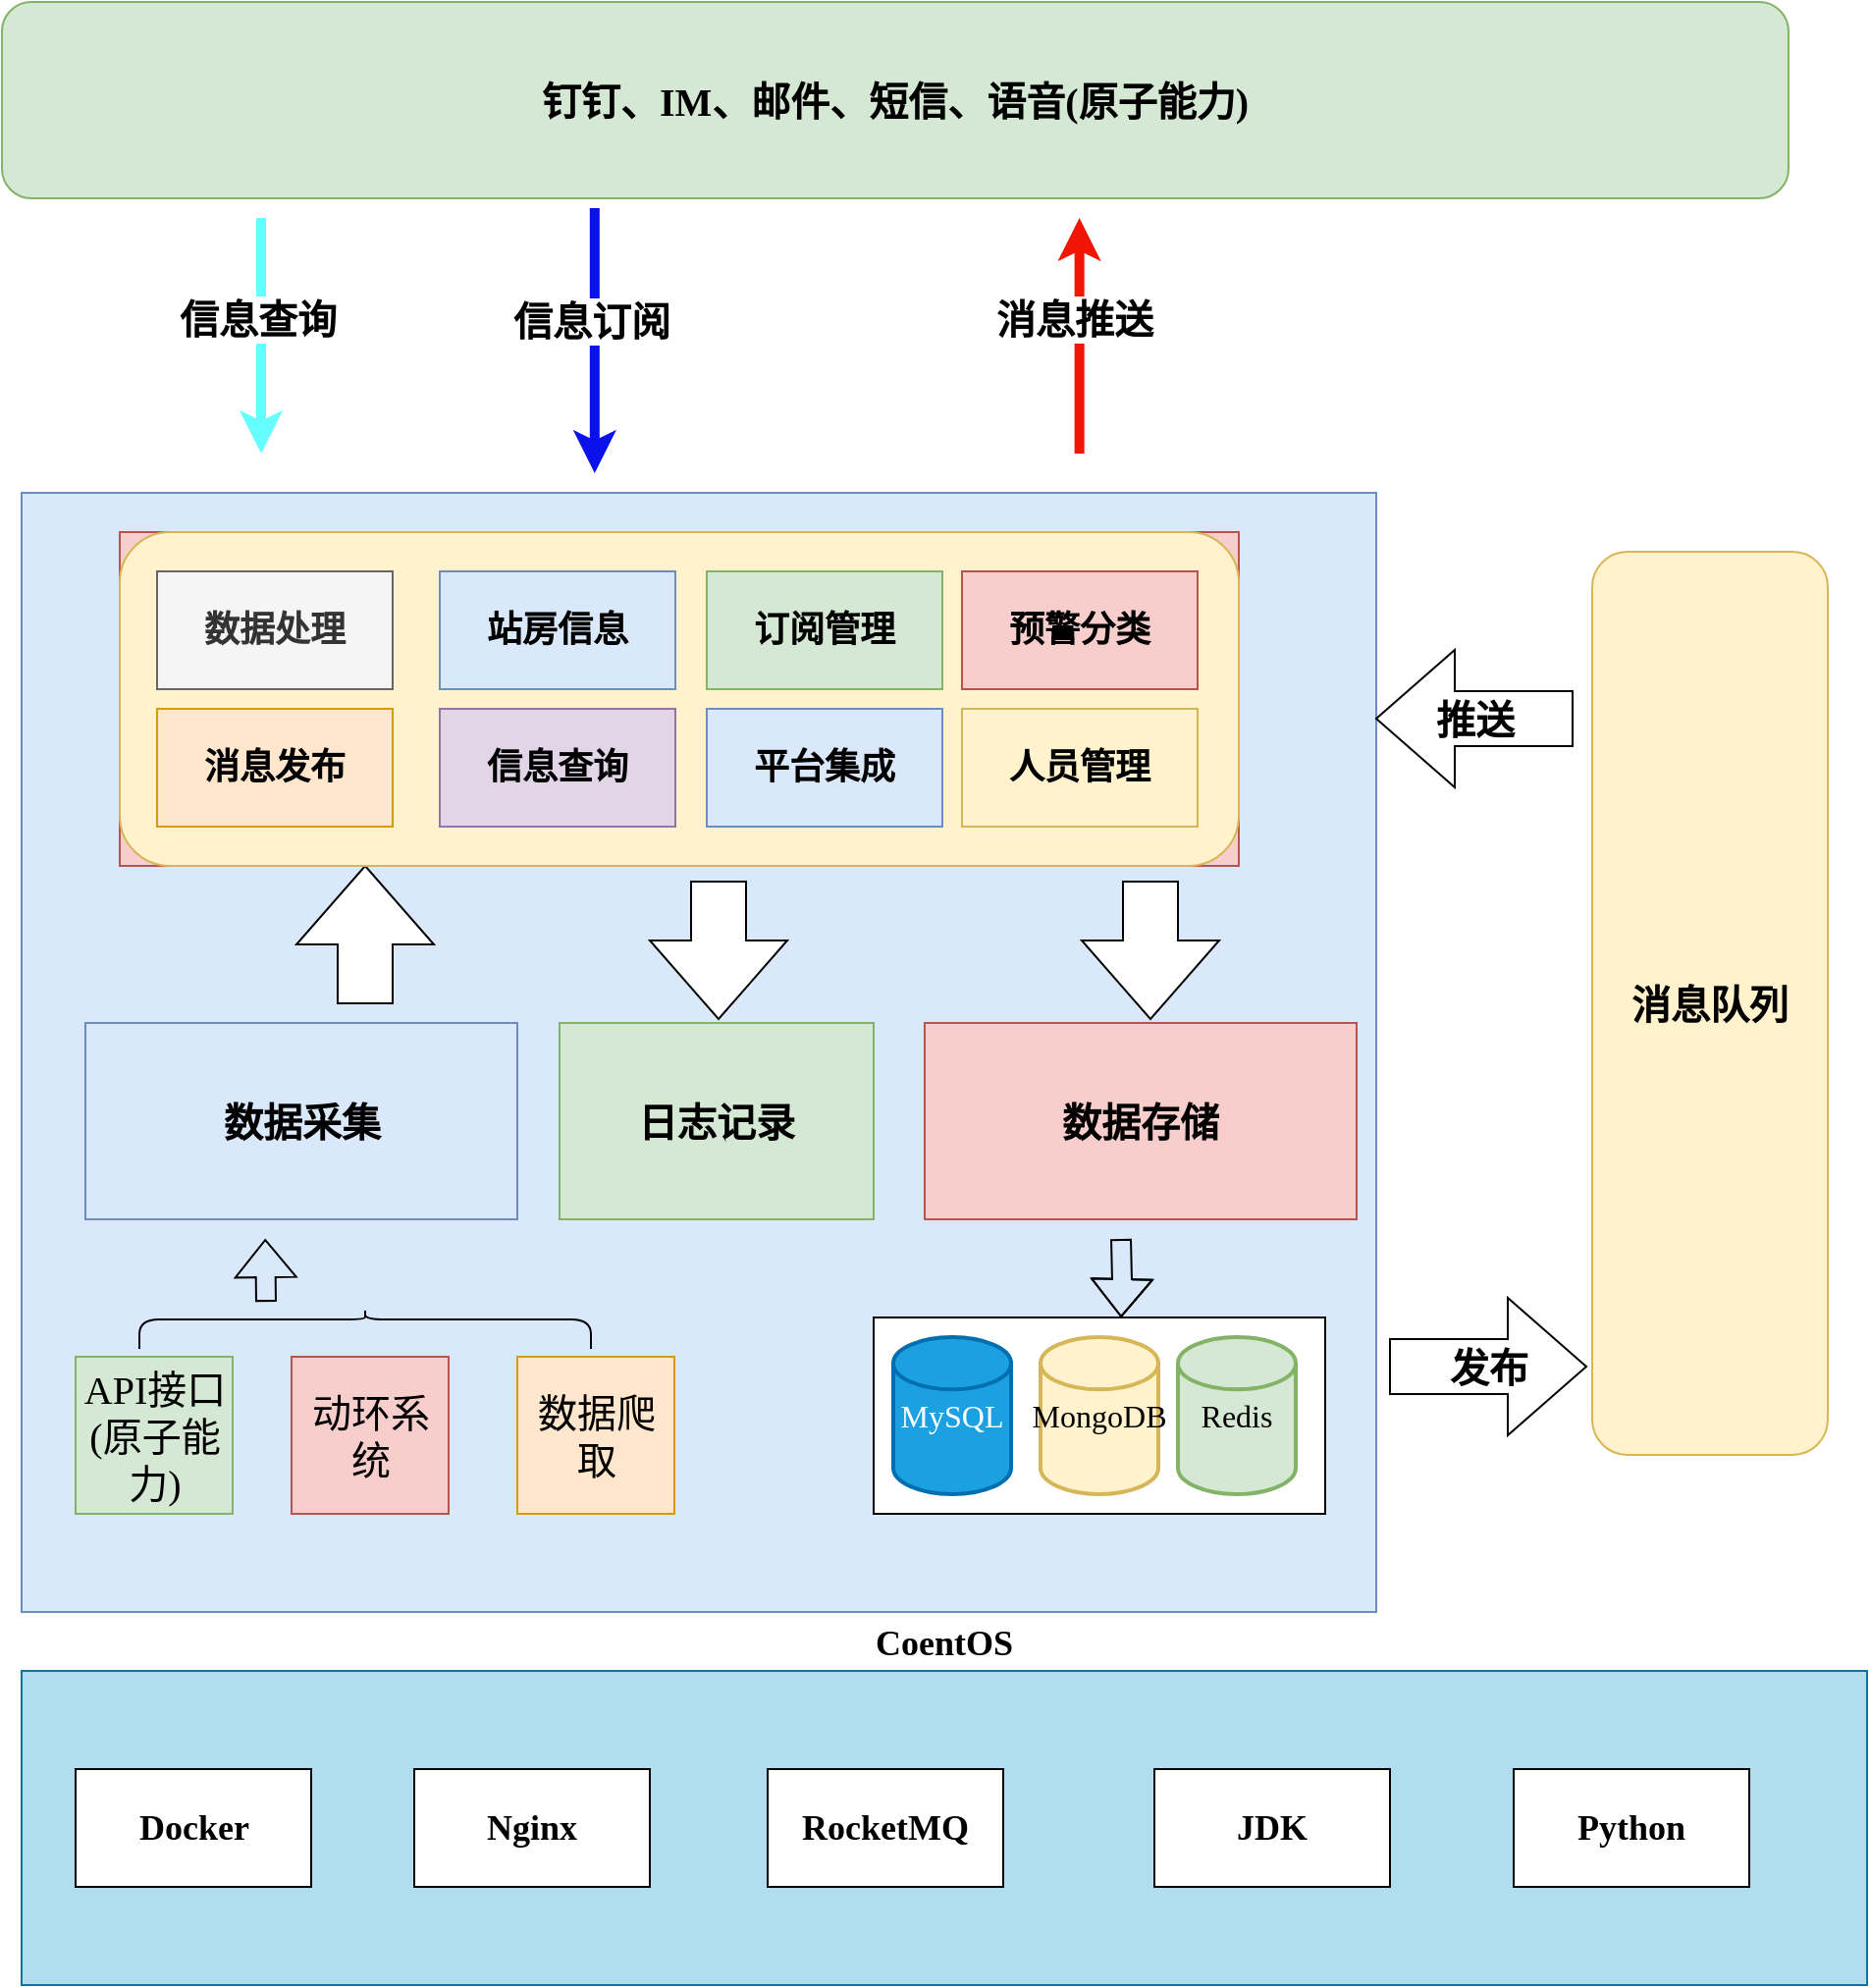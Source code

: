 <mxfile version="21.6.6" type="github">
  <diagram name="第 1 页" id="O3S1kndeIeVUOSqr3HUG">
    <mxGraphModel dx="1434" dy="768" grid="1" gridSize="10" guides="1" tooltips="1" connect="1" arrows="1" fold="1" page="1" pageScale="1" pageWidth="827" pageHeight="1169" math="0" shadow="0">
      <root>
        <mxCell id="0" />
        <mxCell id="1" parent="0" />
        <mxCell id="20j8uFJAiAJIcvfE-GCa-62" value="" style="rounded=0;whiteSpace=wrap;html=1;fillColor=#dae8fc;strokeColor=#6c8ebf;" parent="1" vertex="1">
          <mxGeometry x="292" y="528" width="690" height="570" as="geometry" />
        </mxCell>
        <mxCell id="20j8uFJAiAJIcvfE-GCa-51" style="edgeStyle=orthogonalEdgeStyle;rounded=0;orthogonalLoop=1;jettySize=auto;html=1;strokeWidth=5;strokeColor=#f01505;" parent="1" edge="1">
          <mxGeometry relative="1" as="geometry">
            <mxPoint x="830.82" y="388" as="targetPoint" />
            <mxPoint x="830.82" y="508" as="sourcePoint" />
          </mxGeometry>
        </mxCell>
        <mxCell id="20j8uFJAiAJIcvfE-GCa-52" value="消息推送" style="edgeLabel;html=1;align=center;verticalAlign=middle;resizable=0;points=[];fontFamily=仿宋;fontSize=20;fontStyle=1" parent="20j8uFJAiAJIcvfE-GCa-51" vertex="1" connectable="0">
          <mxGeometry x="0.155" y="3" relative="1" as="geometry">
            <mxPoint as="offset" />
          </mxGeometry>
        </mxCell>
        <mxCell id="20j8uFJAiAJIcvfE-GCa-22" value="消息队列" style="rounded=1;whiteSpace=wrap;html=1;horizontal=1;fontFamily=仿宋;fontSize=20;fontStyle=1;fillColor=#fff2cc;strokeColor=#d6b656;" parent="1" vertex="1">
          <mxGeometry x="1092" y="558" width="120" height="460" as="geometry" />
        </mxCell>
        <mxCell id="20j8uFJAiAJIcvfE-GCa-48" style="edgeStyle=orthogonalEdgeStyle;rounded=0;orthogonalLoop=1;jettySize=auto;html=1;labelBackgroundColor=#FF3333;strokeColor=#66FFFF;fontStyle=0;fontSize=14;strokeWidth=5;" parent="1" edge="1">
          <mxGeometry relative="1" as="geometry">
            <mxPoint x="414" y="508" as="targetPoint" />
            <mxPoint x="414" y="388" as="sourcePoint" />
          </mxGeometry>
        </mxCell>
        <mxCell id="20j8uFJAiAJIcvfE-GCa-49" value="信息查询" style="edgeLabel;html=1;align=center;verticalAlign=middle;resizable=0;points=[];fontFamily=仿宋;fontSize=20;fontStyle=1" parent="20j8uFJAiAJIcvfE-GCa-48" vertex="1" connectable="0">
          <mxGeometry x="-0.153" y="-2" relative="1" as="geometry">
            <mxPoint as="offset" />
          </mxGeometry>
        </mxCell>
        <mxCell id="20j8uFJAiAJIcvfE-GCa-23" value="钉钉、IM、邮件、短信、语音(原子能力)" style="rounded=1;whiteSpace=wrap;html=1;fontFamily=仿宋;fontSize=20;fontStyle=1;fillColor=#d5e8d4;strokeColor=#82b366;" parent="1" vertex="1">
          <mxGeometry x="282" y="278" width="910" height="100" as="geometry" />
        </mxCell>
        <mxCell id="20j8uFJAiAJIcvfE-GCa-24" value="数据采集" style="rounded=0;whiteSpace=wrap;html=1;fontFamily=仿宋;fontSize=20;fillColor=#dae8fc;strokeColor=#6c8ebf;fontStyle=1" parent="1" vertex="1">
          <mxGeometry x="324.5" y="798" width="220" height="100" as="geometry" />
        </mxCell>
        <mxCell id="20j8uFJAiAJIcvfE-GCa-26" value="发布" style="html=1;shadow=0;dashed=0;align=center;verticalAlign=middle;shape=mxgraph.arrows2.arrow;dy=0.6;dx=40;notch=0;fontFamily=仿宋;fontSize=20;fontStyle=1" parent="1" vertex="1">
          <mxGeometry x="989" y="938" width="100" height="70" as="geometry" />
        </mxCell>
        <mxCell id="20j8uFJAiAJIcvfE-GCa-27" value="推送" style="html=1;shadow=0;dashed=0;align=center;verticalAlign=middle;shape=mxgraph.arrows2.arrow;dy=0.6;dx=40;flipH=1;notch=0;fontFamily=仿宋;fontSize=20;fontStyle=1" parent="1" vertex="1">
          <mxGeometry x="982" y="608" width="100" height="70" as="geometry" />
        </mxCell>
        <mxCell id="20j8uFJAiAJIcvfE-GCa-28" value="API接口(原子能力)" style="whiteSpace=wrap;html=1;aspect=fixed;fontFamily=仿宋;fontSize=20;fillColor=#d5e8d4;strokeColor=#82b366;" parent="1" vertex="1">
          <mxGeometry x="319.5" y="968" width="80" height="80" as="geometry" />
        </mxCell>
        <mxCell id="20j8uFJAiAJIcvfE-GCa-29" value="动环系统" style="whiteSpace=wrap;html=1;aspect=fixed;fontFamily=仿宋;fontSize=20;fillColor=#f8cecc;strokeColor=#b85450;" parent="1" vertex="1">
          <mxGeometry x="429.5" y="968" width="80" height="80" as="geometry" />
        </mxCell>
        <mxCell id="20j8uFJAiAJIcvfE-GCa-30" value="数据爬取" style="whiteSpace=wrap;html=1;aspect=fixed;fontFamily=仿宋;fontSize=20;fillColor=#ffe6cc;strokeColor=#d79b00;" parent="1" vertex="1">
          <mxGeometry x="544.5" y="968" width="80" height="80" as="geometry" />
        </mxCell>
        <mxCell id="20j8uFJAiAJIcvfE-GCa-44" style="edgeStyle=orthogonalEdgeStyle;shape=flexArrow;rounded=0;orthogonalLoop=1;jettySize=auto;html=1;exitX=0.1;exitY=0.5;exitDx=0;exitDy=0;exitPerimeter=0;fontStyle=1" parent="1" edge="1">
          <mxGeometry relative="1" as="geometry">
            <mxPoint x="416.118" y="908.0" as="targetPoint" />
            <mxPoint x="416.5" y="940" as="sourcePoint" />
          </mxGeometry>
        </mxCell>
        <mxCell id="20j8uFJAiAJIcvfE-GCa-34" value="" style="shape=curlyBracket;whiteSpace=wrap;html=1;rounded=1;labelPosition=left;verticalLabelPosition=middle;align=right;verticalAlign=middle;rotation=90;fontStyle=1;size=0.25;" parent="1" vertex="1">
          <mxGeometry x="457" y="839" width="20" height="230" as="geometry" />
        </mxCell>
        <mxCell id="20j8uFJAiAJIcvfE-GCa-35" value="" style="html=1;shadow=0;dashed=0;align=center;verticalAlign=middle;shape=mxgraph.arrows2.arrow;dy=0.6;dx=40;direction=north;notch=0;fontStyle=1" parent="1" vertex="1">
          <mxGeometry x="432" y="718" width="70" height="70" as="geometry" />
        </mxCell>
        <mxCell id="20j8uFJAiAJIcvfE-GCa-56" style="edgeStyle=orthogonalEdgeStyle;shape=flexArrow;rounded=0;orthogonalLoop=1;jettySize=auto;html=1;exitX=0.5;exitY=1;exitDx=0;exitDy=0;fontStyle=1" parent="1" edge="1">
          <mxGeometry relative="1" as="geometry">
            <mxPoint x="852.059" y="948.0" as="targetPoint" />
            <mxPoint x="852" y="908.0" as="sourcePoint" />
          </mxGeometry>
        </mxCell>
        <mxCell id="20j8uFJAiAJIcvfE-GCa-42" value="数据存储" style="rounded=0;whiteSpace=wrap;html=1;fontFamily=仿宋;fontSize=20;fillColor=#f8cecc;strokeColor=#b85450;fontStyle=1" parent="1" vertex="1">
          <mxGeometry x="752" y="798" width="220" height="100" as="geometry" />
        </mxCell>
        <mxCell id="20j8uFJAiAJIcvfE-GCa-54" value="" style="html=1;shadow=0;dashed=0;align=center;verticalAlign=middle;shape=mxgraph.arrows2.arrow;dy=0.6;dx=40;direction=north;notch=0;rotation=-180;" parent="1" vertex="1">
          <mxGeometry x="832" y="726" width="70" height="70" as="geometry" />
        </mxCell>
        <mxCell id="20j8uFJAiAJIcvfE-GCa-57" style="edgeStyle=orthogonalEdgeStyle;rounded=0;orthogonalLoop=1;jettySize=auto;html=1;labelBackgroundColor=#FF3333;strokeColor=#0a11eb;fontStyle=0;fontSize=14;strokeWidth=5;" parent="1" edge="1">
          <mxGeometry relative="1" as="geometry">
            <mxPoint x="583.912" y="518" as="targetPoint" />
            <mxPoint x="583.91" y="383" as="sourcePoint" />
          </mxGeometry>
        </mxCell>
        <mxCell id="20j8uFJAiAJIcvfE-GCa-58" value="信息订阅" style="edgeLabel;html=1;align=center;verticalAlign=middle;resizable=0;points=[];fontFamily=仿宋;fontSize=20;fontStyle=1" parent="20j8uFJAiAJIcvfE-GCa-57" vertex="1" connectable="0">
          <mxGeometry x="-0.153" y="-2" relative="1" as="geometry">
            <mxPoint as="offset" />
          </mxGeometry>
        </mxCell>
        <mxCell id="20j8uFJAiAJIcvfE-GCa-64" value="" style="group;fillColor=#f8cecc;strokeColor=#b85450;" parent="1" vertex="1" connectable="0">
          <mxGeometry x="342" y="548" width="570" height="170" as="geometry" />
        </mxCell>
        <mxCell id="20j8uFJAiAJIcvfE-GCa-21" value="" style="rounded=1;whiteSpace=wrap;html=1;fontFamily=仿宋;fontSize=18;fontStyle=1;fillColor=#fff2cc;strokeColor=#d6b656;" parent="20j8uFJAiAJIcvfE-GCa-64" vertex="1">
          <mxGeometry width="570" height="170" as="geometry" />
        </mxCell>
        <mxCell id="20j8uFJAiAJIcvfE-GCa-63" value="" style="group" parent="20j8uFJAiAJIcvfE-GCa-64" vertex="1" connectable="0">
          <mxGeometry x="19" y="20" width="530" height="130" as="geometry" />
        </mxCell>
        <mxCell id="20j8uFJAiAJIcvfE-GCa-40" value="数据处理" style="rounded=0;whiteSpace=wrap;html=1;fontFamily=仿宋;fontSize=18;fontColor=#333333;fontStyle=1;fillColor=#f5f5f5;strokeColor=#666666;" parent="20j8uFJAiAJIcvfE-GCa-63" vertex="1">
          <mxGeometry width="120" height="60" as="geometry" />
        </mxCell>
        <mxCell id="20j8uFJAiAJIcvfE-GCa-41" value="消息发布" style="rounded=0;whiteSpace=wrap;html=1;fontFamily=仿宋;fontSize=18;fontStyle=1;fillColor=#ffe6cc;strokeColor=#d79b00;" parent="20j8uFJAiAJIcvfE-GCa-63" vertex="1">
          <mxGeometry y="70" width="120" height="60" as="geometry" />
        </mxCell>
        <mxCell id="20j8uFJAiAJIcvfE-GCa-45" value="预警分类" style="rounded=0;whiteSpace=wrap;html=1;fontFamily=仿宋;fontSize=18;fontStyle=1;fillColor=#f8cecc;strokeColor=#b85450;" parent="20j8uFJAiAJIcvfE-GCa-63" vertex="1">
          <mxGeometry x="410" width="120" height="60" as="geometry" />
        </mxCell>
        <mxCell id="20j8uFJAiAJIcvfE-GCa-46" value="人员管理" style="rounded=0;whiteSpace=wrap;html=1;fontFamily=仿宋;fontSize=18;fontStyle=1;fillColor=#fff2cc;strokeColor=#d6b656;" parent="20j8uFJAiAJIcvfE-GCa-63" vertex="1">
          <mxGeometry x="410" y="70" width="120" height="60" as="geometry" />
        </mxCell>
        <mxCell id="20j8uFJAiAJIcvfE-GCa-47" value="站房信息" style="rounded=0;whiteSpace=wrap;html=1;fontFamily=仿宋;fontSize=18;fontStyle=1;fillColor=#dae8fc;strokeColor=#6c8ebf;" parent="20j8uFJAiAJIcvfE-GCa-63" vertex="1">
          <mxGeometry x="144" width="120" height="60" as="geometry" />
        </mxCell>
        <mxCell id="20j8uFJAiAJIcvfE-GCa-53" value="订阅管理" style="rounded=0;whiteSpace=wrap;html=1;fontFamily=仿宋;fontSize=18;fontStyle=1;fillColor=#d5e8d4;strokeColor=#82b366;" parent="20j8uFJAiAJIcvfE-GCa-63" vertex="1">
          <mxGeometry x="280" width="120" height="60" as="geometry" />
        </mxCell>
        <mxCell id="20j8uFJAiAJIcvfE-GCa-59" value="信息查询" style="rounded=0;whiteSpace=wrap;html=1;fontFamily=仿宋;fontSize=18;fontStyle=1;fillColor=#e1d5e7;strokeColor=#9673a6;" parent="20j8uFJAiAJIcvfE-GCa-63" vertex="1">
          <mxGeometry x="144" y="70" width="120" height="60" as="geometry" />
        </mxCell>
        <mxCell id="20j8uFJAiAJIcvfE-GCa-60" value="平台集成" style="rounded=0;whiteSpace=wrap;html=1;fontFamily=仿宋;fontSize=18;fontStyle=1;fillColor=#dae8fc;strokeColor=#6c8ebf;" parent="20j8uFJAiAJIcvfE-GCa-63" vertex="1">
          <mxGeometry x="280" y="70" width="120" height="60" as="geometry" />
        </mxCell>
        <mxCell id="20j8uFJAiAJIcvfE-GCa-65" value="CoentOS" style="rounded=0;whiteSpace=wrap;html=1;fontFamily=仿宋;fontSize=18;fontStyle=1;align=center;horizontal=1;labelPosition=center;verticalLabelPosition=top;verticalAlign=bottom;fillColor=#b1ddf0;strokeColor=#10739e;" parent="1" vertex="1">
          <mxGeometry x="292" y="1128" width="940" height="160" as="geometry" />
        </mxCell>
        <mxCell id="20j8uFJAiAJIcvfE-GCa-66" value="Docker" style="rounded=0;whiteSpace=wrap;html=1;fontFamily=仿宋;fontSize=18;fontStyle=1" parent="1" vertex="1">
          <mxGeometry x="319.5" y="1178" width="120" height="60" as="geometry" />
        </mxCell>
        <mxCell id="20j8uFJAiAJIcvfE-GCa-67" value="Nginx" style="rounded=0;whiteSpace=wrap;html=1;fontFamily=仿宋;fontSize=18;fontStyle=1" parent="1" vertex="1">
          <mxGeometry x="492" y="1178" width="120" height="60" as="geometry" />
        </mxCell>
        <mxCell id="20j8uFJAiAJIcvfE-GCa-68" value="JDK" style="rounded=0;whiteSpace=wrap;html=1;fontFamily=仿宋;fontSize=18;fontStyle=1" parent="1" vertex="1">
          <mxGeometry x="869" y="1178" width="120" height="60" as="geometry" />
        </mxCell>
        <mxCell id="20j8uFJAiAJIcvfE-GCa-69" value="Python" style="rounded=0;whiteSpace=wrap;html=1;fontFamily=仿宋;fontSize=18;fontStyle=1" parent="1" vertex="1">
          <mxGeometry x="1052" y="1178" width="120" height="60" as="geometry" />
        </mxCell>
        <mxCell id="20j8uFJAiAJIcvfE-GCa-70" value="RocketMQ" style="rounded=0;whiteSpace=wrap;html=1;fontFamily=仿宋;fontSize=18;fontStyle=1" parent="1" vertex="1">
          <mxGeometry x="672" y="1178" width="120" height="60" as="geometry" />
        </mxCell>
        <mxCell id="4WVxxDlwaRUnIARhrgMZ-3" value="" style="group" parent="1" vertex="1" connectable="0">
          <mxGeometry x="726" y="948" width="230" height="100" as="geometry" />
        </mxCell>
        <mxCell id="20j8uFJAiAJIcvfE-GCa-36" value="" style="rounded=0;whiteSpace=wrap;html=1;fontFamily=仿宋;fontSize=16;" parent="4WVxxDlwaRUnIARhrgMZ-3" vertex="1">
          <mxGeometry width="230" height="100" as="geometry" />
        </mxCell>
        <mxCell id="20j8uFJAiAJIcvfE-GCa-38" value="MySQL" style="strokeWidth=2;html=1;shape=mxgraph.flowchart.database;whiteSpace=wrap;fontFamily=仿宋;fontSize=16;fillColor=#1ba1e2;strokeColor=#006EAF;fontColor=#ffffff;" parent="4WVxxDlwaRUnIARhrgMZ-3" vertex="1">
          <mxGeometry x="10" y="10" width="60" height="80" as="geometry" />
        </mxCell>
        <mxCell id="20j8uFJAiAJIcvfE-GCa-39" value="MongoDB" style="strokeWidth=2;html=1;shape=mxgraph.flowchart.database;whiteSpace=wrap;fontFamily=仿宋;fontSize=16;fillColor=#fff2cc;strokeColor=#d6b656;" parent="4WVxxDlwaRUnIARhrgMZ-3" vertex="1">
          <mxGeometry x="85" y="10" width="60" height="80" as="geometry" />
        </mxCell>
        <mxCell id="4WVxxDlwaRUnIARhrgMZ-1" value="Redis" style="strokeWidth=2;html=1;shape=mxgraph.flowchart.database;whiteSpace=wrap;fontFamily=仿宋;fontSize=16;fillColor=#d5e8d4;strokeColor=#82b366;" parent="4WVxxDlwaRUnIARhrgMZ-3" vertex="1">
          <mxGeometry x="155" y="10" width="60" height="80" as="geometry" />
        </mxCell>
        <mxCell id="4WVxxDlwaRUnIARhrgMZ-4" value="日志记录" style="rounded=0;whiteSpace=wrap;html=1;fontFamily=仿宋;fontStyle=1;fontSize=20;fillColor=#d5e8d4;strokeColor=#82b366;" parent="1" vertex="1">
          <mxGeometry x="566" y="798" width="160" height="100" as="geometry" />
        </mxCell>
        <mxCell id="4WVxxDlwaRUnIARhrgMZ-5" value="" style="html=1;shadow=0;dashed=0;align=center;verticalAlign=middle;shape=mxgraph.arrows2.arrow;dy=0.6;dx=40;direction=north;notch=0;rotation=-180;" parent="1" vertex="1">
          <mxGeometry x="612" y="726" width="70" height="70" as="geometry" />
        </mxCell>
      </root>
    </mxGraphModel>
  </diagram>
</mxfile>
